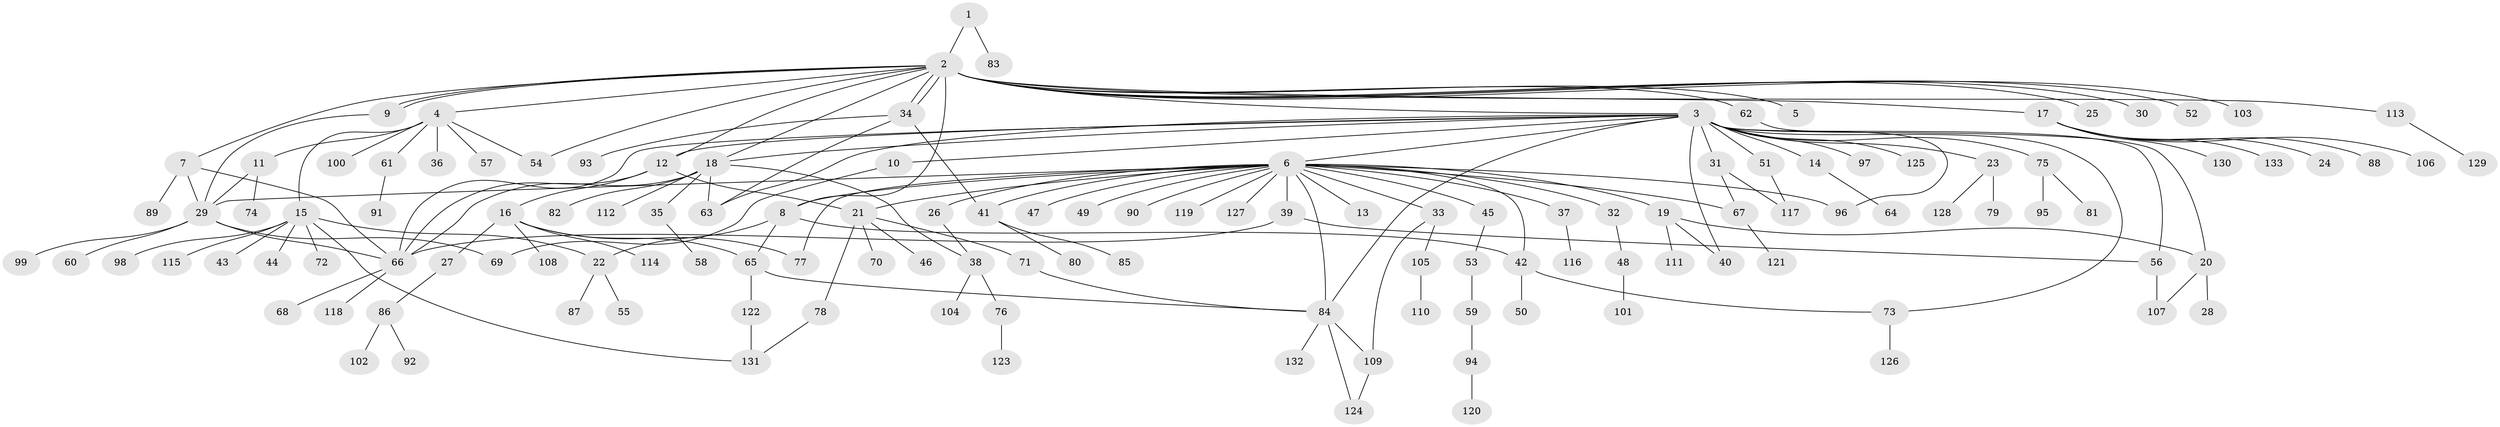 // coarse degree distribution, {2: 0.21782178217821782, 24: 0.009900990099009901, 18: 0.009900990099009901, 8: 0.019801980198019802, 1: 0.48514851485148514, 22: 0.009900990099009901, 9: 0.009900990099009901, 5: 0.039603960396039604, 3: 0.1485148514851485, 7: 0.009900990099009901, 4: 0.019801980198019802, 6: 0.019801980198019802}
// Generated by graph-tools (version 1.1) at 2025/23/03/03/25 07:23:51]
// undirected, 133 vertices, 171 edges
graph export_dot {
graph [start="1"]
  node [color=gray90,style=filled];
  1;
  2;
  3;
  4;
  5;
  6;
  7;
  8;
  9;
  10;
  11;
  12;
  13;
  14;
  15;
  16;
  17;
  18;
  19;
  20;
  21;
  22;
  23;
  24;
  25;
  26;
  27;
  28;
  29;
  30;
  31;
  32;
  33;
  34;
  35;
  36;
  37;
  38;
  39;
  40;
  41;
  42;
  43;
  44;
  45;
  46;
  47;
  48;
  49;
  50;
  51;
  52;
  53;
  54;
  55;
  56;
  57;
  58;
  59;
  60;
  61;
  62;
  63;
  64;
  65;
  66;
  67;
  68;
  69;
  70;
  71;
  72;
  73;
  74;
  75;
  76;
  77;
  78;
  79;
  80;
  81;
  82;
  83;
  84;
  85;
  86;
  87;
  88;
  89;
  90;
  91;
  92;
  93;
  94;
  95;
  96;
  97;
  98;
  99;
  100;
  101;
  102;
  103;
  104;
  105;
  106;
  107;
  108;
  109;
  110;
  111;
  112;
  113;
  114;
  115;
  116;
  117;
  118;
  119;
  120;
  121;
  122;
  123;
  124;
  125;
  126;
  127;
  128;
  129;
  130;
  131;
  132;
  133;
  1 -- 2;
  1 -- 83;
  2 -- 3;
  2 -- 4;
  2 -- 5;
  2 -- 7;
  2 -- 8;
  2 -- 9;
  2 -- 9;
  2 -- 12;
  2 -- 17;
  2 -- 18;
  2 -- 25;
  2 -- 30;
  2 -- 34;
  2 -- 34;
  2 -- 52;
  2 -- 54;
  2 -- 62;
  2 -- 103;
  2 -- 113;
  3 -- 6;
  3 -- 10;
  3 -- 12;
  3 -- 14;
  3 -- 18;
  3 -- 20;
  3 -- 23;
  3 -- 31;
  3 -- 40;
  3 -- 51;
  3 -- 56;
  3 -- 63;
  3 -- 66;
  3 -- 73;
  3 -- 75;
  3 -- 84;
  3 -- 97;
  3 -- 125;
  4 -- 11;
  4 -- 15;
  4 -- 36;
  4 -- 54;
  4 -- 57;
  4 -- 61;
  4 -- 100;
  6 -- 8;
  6 -- 13;
  6 -- 19;
  6 -- 21;
  6 -- 26;
  6 -- 29;
  6 -- 32;
  6 -- 33;
  6 -- 37;
  6 -- 39;
  6 -- 41;
  6 -- 42;
  6 -- 45;
  6 -- 47;
  6 -- 49;
  6 -- 67;
  6 -- 77;
  6 -- 84;
  6 -- 90;
  6 -- 96;
  6 -- 119;
  6 -- 127;
  7 -- 29;
  7 -- 66;
  7 -- 89;
  8 -- 22;
  8 -- 42;
  8 -- 65;
  9 -- 29;
  10 -- 69;
  11 -- 29;
  11 -- 74;
  12 -- 16;
  12 -- 21;
  12 -- 66;
  14 -- 64;
  15 -- 22;
  15 -- 43;
  15 -- 44;
  15 -- 72;
  15 -- 98;
  15 -- 115;
  15 -- 131;
  16 -- 27;
  16 -- 65;
  16 -- 77;
  16 -- 108;
  16 -- 114;
  17 -- 24;
  17 -- 88;
  17 -- 106;
  17 -- 130;
  17 -- 133;
  18 -- 35;
  18 -- 38;
  18 -- 63;
  18 -- 66;
  18 -- 82;
  18 -- 112;
  19 -- 20;
  19 -- 40;
  19 -- 111;
  20 -- 28;
  20 -- 107;
  21 -- 46;
  21 -- 70;
  21 -- 71;
  21 -- 78;
  22 -- 55;
  22 -- 87;
  23 -- 79;
  23 -- 128;
  26 -- 38;
  27 -- 86;
  29 -- 60;
  29 -- 66;
  29 -- 69;
  29 -- 99;
  31 -- 67;
  31 -- 117;
  32 -- 48;
  33 -- 105;
  33 -- 109;
  34 -- 41;
  34 -- 63;
  34 -- 93;
  35 -- 58;
  37 -- 116;
  38 -- 76;
  38 -- 104;
  39 -- 56;
  39 -- 66;
  41 -- 80;
  41 -- 85;
  42 -- 50;
  42 -- 73;
  45 -- 53;
  48 -- 101;
  51 -- 117;
  53 -- 59;
  56 -- 107;
  59 -- 94;
  61 -- 91;
  62 -- 96;
  65 -- 84;
  65 -- 122;
  66 -- 68;
  66 -- 118;
  67 -- 121;
  71 -- 84;
  73 -- 126;
  75 -- 81;
  75 -- 95;
  76 -- 123;
  78 -- 131;
  84 -- 109;
  84 -- 124;
  84 -- 132;
  86 -- 92;
  86 -- 102;
  94 -- 120;
  105 -- 110;
  109 -- 124;
  113 -- 129;
  122 -- 131;
}
